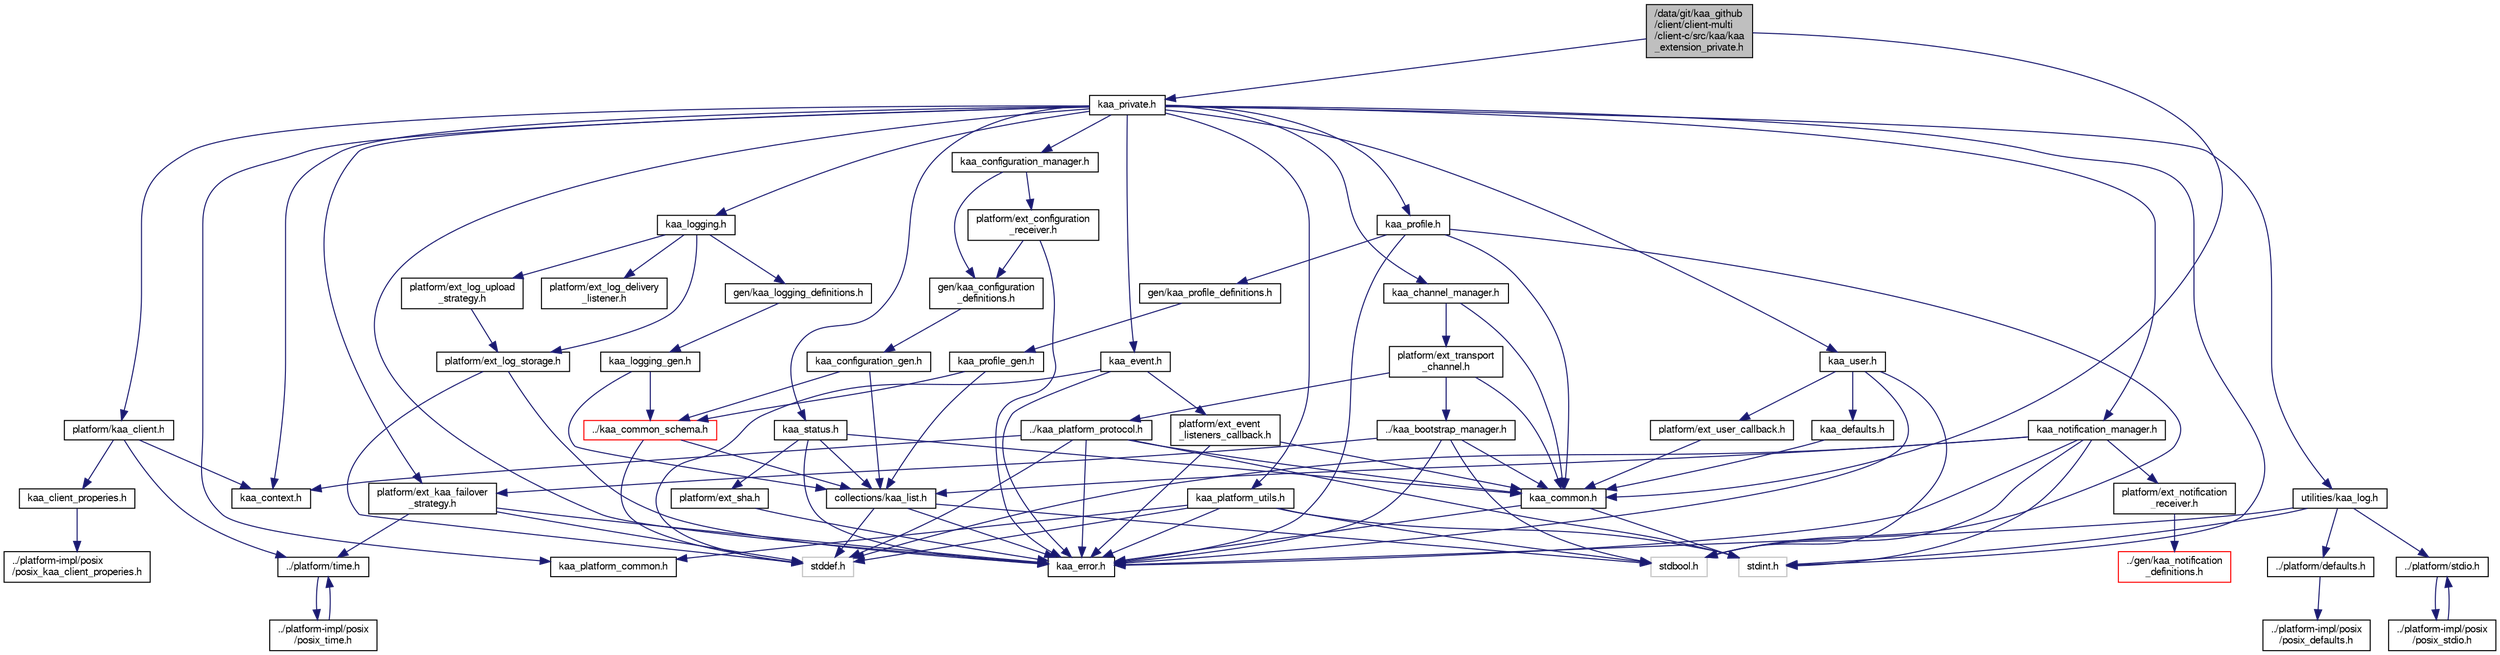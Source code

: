 digraph "/data/git/kaa_github/client/client-multi/client-c/src/kaa/kaa_extension_private.h"
{
  bgcolor="transparent";
  edge [fontname="FreeSans",fontsize="10",labelfontname="FreeSans",labelfontsize="10"];
  node [fontname="FreeSans",fontsize="10",shape=record];
  Node1 [label="/data/git/kaa_github\l/client/client-multi\l/client-c/src/kaa/kaa\l_extension_private.h",height=0.2,width=0.4,color="black", fillcolor="grey75", style="filled" fontcolor="black"];
  Node1 -> Node2 [color="midnightblue",fontsize="10",style="solid",fontname="FreeSans"];
  Node2 [label="kaa_common.h",height=0.2,width=0.4,color="black",URL="$kaa__common_8h.html",tooltip="Common C EP SDK definitions and small utilities. "];
  Node2 -> Node3 [color="midnightblue",fontsize="10",style="solid",fontname="FreeSans"];
  Node3 [label="stdint.h",height=0.2,width=0.4,color="grey75"];
  Node2 -> Node4 [color="midnightblue",fontsize="10",style="solid",fontname="FreeSans"];
  Node4 [label="kaa_error.h",height=0.2,width=0.4,color="black",URL="$kaa__error_8h.html",tooltip="Kaa error codes. "];
  Node1 -> Node5 [color="midnightblue",fontsize="10",style="solid",fontname="FreeSans"];
  Node5 [label="kaa_private.h",height=0.2,width=0.4,color="black",URL="$kaa__private_8h.html"];
  Node5 -> Node4 [color="midnightblue",fontsize="10",style="solid",fontname="FreeSans"];
  Node5 -> Node6 [color="midnightblue",fontsize="10",style="solid",fontname="FreeSans"];
  Node6 [label="kaa_user.h",height=0.2,width=0.4,color="black",URL="$kaa__user_8h.html",tooltip="Endpoint-to-user association management for Kaa C SDK. "];
  Node6 -> Node7 [color="midnightblue",fontsize="10",style="solid",fontname="FreeSans"];
  Node7 [label="stdbool.h",height=0.2,width=0.4,color="grey75"];
  Node6 -> Node4 [color="midnightblue",fontsize="10",style="solid",fontname="FreeSans"];
  Node6 -> Node8 [color="midnightblue",fontsize="10",style="solid",fontname="FreeSans"];
  Node8 [label="kaa_defaults.h",height=0.2,width=0.4,color="black",URL="$kaa__defaults_8h.html"];
  Node8 -> Node2 [color="midnightblue",fontsize="10",style="solid",fontname="FreeSans"];
  Node6 -> Node9 [color="midnightblue",fontsize="10",style="solid",fontname="FreeSans"];
  Node9 [label="platform/ext_user_callback.h",height=0.2,width=0.4,color="black",URL="$ext__user__callback_8h.html",tooltip="External interface for receiving user attachment status used by Kaa User subsystem. Should be implemented to receive user attachment/detachment notifications. "];
  Node9 -> Node2 [color="midnightblue",fontsize="10",style="solid",fontname="FreeSans"];
  Node5 -> Node10 [color="midnightblue",fontsize="10",style="solid",fontname="FreeSans"];
  Node10 [label="kaa_status.h",height=0.2,width=0.4,color="black",URL="$kaa__status_8h.html"];
  Node10 -> Node4 [color="midnightblue",fontsize="10",style="solid",fontname="FreeSans"];
  Node10 -> Node2 [color="midnightblue",fontsize="10",style="solid",fontname="FreeSans"];
  Node10 -> Node11 [color="midnightblue",fontsize="10",style="solid",fontname="FreeSans"];
  Node11 [label="collections/kaa_list.h",height=0.2,width=0.4,color="black",URL="$kaa__list_8h.html"];
  Node11 -> Node7 [color="midnightblue",fontsize="10",style="solid",fontname="FreeSans"];
  Node11 -> Node12 [color="midnightblue",fontsize="10",style="solid",fontname="FreeSans"];
  Node12 [label="stddef.h",height=0.2,width=0.4,color="grey75"];
  Node11 -> Node4 [color="midnightblue",fontsize="10",style="solid",fontname="FreeSans"];
  Node10 -> Node13 [color="midnightblue",fontsize="10",style="solid",fontname="FreeSans"];
  Node13 [label="platform/ext_sha.h",height=0.2,width=0.4,color="black",URL="$ext__sha_8h.html"];
  Node13 -> Node4 [color="midnightblue",fontsize="10",style="solid",fontname="FreeSans"];
  Node5 -> Node14 [color="midnightblue",fontsize="10",style="solid",fontname="FreeSans"];
  Node14 [label="kaa_event.h",height=0.2,width=0.4,color="black",URL="$kaa__event_8h.html",tooltip="Kaa event subsystem API. "];
  Node14 -> Node12 [color="midnightblue",fontsize="10",style="solid",fontname="FreeSans"];
  Node14 -> Node4 [color="midnightblue",fontsize="10",style="solid",fontname="FreeSans"];
  Node14 -> Node15 [color="midnightblue",fontsize="10",style="solid",fontname="FreeSans"];
  Node15 [label="platform/ext_event\l_listeners_callback.h",height=0.2,width=0.4,color="black",URL="$ext__event__listeners__callback_8h.html",tooltip="External interface for receiving event listeners responses used by Kaa Event subsystem. Should be implemented to receive the list of available event listeners. See kaa_event_manager_find_event_listeners for further information. "];
  Node15 -> Node2 [color="midnightblue",fontsize="10",style="solid",fontname="FreeSans"];
  Node15 -> Node4 [color="midnightblue",fontsize="10",style="solid",fontname="FreeSans"];
  Node5 -> Node16 [color="midnightblue",fontsize="10",style="solid",fontname="FreeSans"];
  Node16 [label="kaa_channel_manager.h",height=0.2,width=0.4,color="black",URL="$kaa__channel__manager_8h.html",tooltip="User defined channels manager for Kaa C SDK. "];
  Node16 -> Node2 [color="midnightblue",fontsize="10",style="solid",fontname="FreeSans"];
  Node16 -> Node17 [color="midnightblue",fontsize="10",style="solid",fontname="FreeSans"];
  Node17 [label="platform/ext_transport\l_channel.h",height=0.2,width=0.4,color="black",URL="$ext__transport__channel_8h.html"];
  Node17 -> Node2 [color="midnightblue",fontsize="10",style="solid",fontname="FreeSans"];
  Node17 -> Node18 [color="midnightblue",fontsize="10",style="solid",fontname="FreeSans"];
  Node18 [label="../kaa_platform_protocol.h",height=0.2,width=0.4,color="black",URL="$kaa__platform__protocol_8h.html",tooltip="Kaa binary platform level protocol implementation (org.kaaproject.protocol.platform.binary). "];
  Node18 -> Node3 [color="midnightblue",fontsize="10",style="solid",fontname="FreeSans"];
  Node18 -> Node12 [color="midnightblue",fontsize="10",style="solid",fontname="FreeSans"];
  Node18 -> Node4 [color="midnightblue",fontsize="10",style="solid",fontname="FreeSans"];
  Node18 -> Node19 [color="midnightblue",fontsize="10",style="solid",fontname="FreeSans"];
  Node19 [label="kaa_context.h",height=0.2,width=0.4,color="black",URL="$kaa__context_8h.html",tooltip="Kaa endpoint context definition. "];
  Node18 -> Node2 [color="midnightblue",fontsize="10",style="solid",fontname="FreeSans"];
  Node17 -> Node20 [color="midnightblue",fontsize="10",style="solid",fontname="FreeSans"];
  Node20 [label="../kaa_bootstrap_manager.h",height=0.2,width=0.4,color="black",URL="$kaa__bootstrap__manager_8h.html",tooltip="Management of the Operations servers connection parameters. "];
  Node20 -> Node7 [color="midnightblue",fontsize="10",style="solid",fontname="FreeSans"];
  Node20 -> Node4 [color="midnightblue",fontsize="10",style="solid",fontname="FreeSans"];
  Node20 -> Node2 [color="midnightblue",fontsize="10",style="solid",fontname="FreeSans"];
  Node20 -> Node21 [color="midnightblue",fontsize="10",style="solid",fontname="FreeSans"];
  Node21 [label="platform/ext_kaa_failover\l_strategy.h",height=0.2,width=0.4,color="black",URL="$ext__kaa__failover__strategy_8h.html"];
  Node21 -> Node12 [color="midnightblue",fontsize="10",style="solid",fontname="FreeSans"];
  Node21 -> Node4 [color="midnightblue",fontsize="10",style="solid",fontname="FreeSans"];
  Node21 -> Node22 [color="midnightblue",fontsize="10",style="solid",fontname="FreeSans"];
  Node22 [label="../platform/time.h",height=0.2,width=0.4,color="black",URL="$time_8h.html"];
  Node22 -> Node23 [color="midnightblue",fontsize="10",style="solid",fontname="FreeSans"];
  Node23 [label="../platform-impl/posix\l/posix_time.h",height=0.2,width=0.4,color="black",URL="$posix__time_8h.html"];
  Node23 -> Node22 [color="midnightblue",fontsize="10",style="solid",fontname="FreeSans"];
  Node5 -> Node24 [color="midnightblue",fontsize="10",style="solid",fontname="FreeSans"];
  Node24 [label="kaa_platform_utils.h",height=0.2,width=0.4,color="black",URL="$kaa__platform__utils_8h.html"];
  Node24 -> Node12 [color="midnightblue",fontsize="10",style="solid",fontname="FreeSans"];
  Node24 -> Node3 [color="midnightblue",fontsize="10",style="solid",fontname="FreeSans"];
  Node24 -> Node7 [color="midnightblue",fontsize="10",style="solid",fontname="FreeSans"];
  Node24 -> Node4 [color="midnightblue",fontsize="10",style="solid",fontname="FreeSans"];
  Node24 -> Node25 [color="midnightblue",fontsize="10",style="solid",fontname="FreeSans"];
  Node25 [label="kaa_platform_common.h",height=0.2,width=0.4,color="black",URL="$kaa__platform__common_8h.html"];
  Node5 -> Node26 [color="midnightblue",fontsize="10",style="solid",fontname="FreeSans"];
  Node26 [label="platform/kaa_client.h",height=0.2,width=0.4,color="black",URL="$kaa__client_8h.html"];
  Node26 -> Node22 [color="midnightblue",fontsize="10",style="solid",fontname="FreeSans"];
  Node26 -> Node19 [color="midnightblue",fontsize="10",style="solid",fontname="FreeSans"];
  Node26 -> Node27 [color="midnightblue",fontsize="10",style="solid",fontname="FreeSans"];
  Node27 [label="kaa_client_properies.h",height=0.2,width=0.4,color="black",URL="$kaa__client__properies_8h.html"];
  Node27 -> Node28 [color="midnightblue",fontsize="10",style="solid",fontname="FreeSans"];
  Node28 [label="../platform-impl/posix\l/posix_kaa_client_properies.h",height=0.2,width=0.4,color="black",URL="$posix__kaa__client__properies_8h.html"];
  Node5 -> Node25 [color="midnightblue",fontsize="10",style="solid",fontname="FreeSans"];
  Node5 -> Node3 [color="midnightblue",fontsize="10",style="solid",fontname="FreeSans"];
  Node5 -> Node19 [color="midnightblue",fontsize="10",style="solid",fontname="FreeSans"];
  Node5 -> Node29 [color="midnightblue",fontsize="10",style="solid",fontname="FreeSans"];
  Node29 [label="kaa_profile.h",height=0.2,width=0.4,color="black",URL="$kaa__profile_8h.html",tooltip="Kaa profile reporting API. "];
  Node29 -> Node7 [color="midnightblue",fontsize="10",style="solid",fontname="FreeSans"];
  Node29 -> Node4 [color="midnightblue",fontsize="10",style="solid",fontname="FreeSans"];
  Node29 -> Node2 [color="midnightblue",fontsize="10",style="solid",fontname="FreeSans"];
  Node29 -> Node30 [color="midnightblue",fontsize="10",style="solid",fontname="FreeSans"];
  Node30 [label="gen/kaa_profile_definitions.h",height=0.2,width=0.4,color="black",URL="$kaa__profile__definitions_8h.html"];
  Node30 -> Node31 [color="midnightblue",fontsize="10",style="solid",fontname="FreeSans"];
  Node31 [label="kaa_profile_gen.h",height=0.2,width=0.4,color="black",URL="$kaa__profile__gen_8h.html"];
  Node31 -> Node32 [color="midnightblue",fontsize="10",style="solid",fontname="FreeSans"];
  Node32 [label="../kaa_common_schema.h",height=0.2,width=0.4,color="red",URL="$kaa__common__schema_8h.html"];
  Node32 -> Node12 [color="midnightblue",fontsize="10",style="solid",fontname="FreeSans"];
  Node32 -> Node11 [color="midnightblue",fontsize="10",style="solid",fontname="FreeSans"];
  Node31 -> Node11 [color="midnightblue",fontsize="10",style="solid",fontname="FreeSans"];
  Node5 -> Node33 [color="midnightblue",fontsize="10",style="solid",fontname="FreeSans"];
  Node33 [label="kaa_notification_manager.h",height=0.2,width=0.4,color="black",URL="$kaa__notification__manager_8h.html"];
  Node33 -> Node3 [color="midnightblue",fontsize="10",style="solid",fontname="FreeSans"];
  Node33 -> Node7 [color="midnightblue",fontsize="10",style="solid",fontname="FreeSans"];
  Node33 -> Node12 [color="midnightblue",fontsize="10",style="solid",fontname="FreeSans"];
  Node33 -> Node4 [color="midnightblue",fontsize="10",style="solid",fontname="FreeSans"];
  Node33 -> Node34 [color="midnightblue",fontsize="10",style="solid",fontname="FreeSans"];
  Node34 [label="platform/ext_notification\l_receiver.h",height=0.2,width=0.4,color="black",URL="$ext__notification__receiver_8h.html"];
  Node34 -> Node35 [color="midnightblue",fontsize="10",style="solid",fontname="FreeSans"];
  Node35 [label="../gen/kaa_notification\l_definitions.h",height=0.2,width=0.4,color="red",URL="$kaa__notification__definitions_8h.html"];
  Node33 -> Node11 [color="midnightblue",fontsize="10",style="solid",fontname="FreeSans"];
  Node5 -> Node21 [color="midnightblue",fontsize="10",style="solid",fontname="FreeSans"];
  Node5 -> Node36 [color="midnightblue",fontsize="10",style="solid",fontname="FreeSans"];
  Node36 [label="kaa_configuration_manager.h",height=0.2,width=0.4,color="black",URL="$kaa__configuration__manager_8h.html"];
  Node36 -> Node37 [color="midnightblue",fontsize="10",style="solid",fontname="FreeSans"];
  Node37 [label="gen/kaa_configuration\l_definitions.h",height=0.2,width=0.4,color="black",URL="$kaa__configuration__definitions_8h.html"];
  Node37 -> Node38 [color="midnightblue",fontsize="10",style="solid",fontname="FreeSans"];
  Node38 [label="kaa_configuration_gen.h",height=0.2,width=0.4,color="black",URL="$kaa__configuration__gen_8h.html"];
  Node38 -> Node32 [color="midnightblue",fontsize="10",style="solid",fontname="FreeSans"];
  Node38 -> Node11 [color="midnightblue",fontsize="10",style="solid",fontname="FreeSans"];
  Node36 -> Node39 [color="midnightblue",fontsize="10",style="solid",fontname="FreeSans"];
  Node39 [label="platform/ext_configuration\l_receiver.h",height=0.2,width=0.4,color="black",URL="$ext__configuration__receiver_8h.html",tooltip="External interface for receiving configuration updates used by Kaa Configuration subsystem. Should be implemented to automatically receive configuration updates. "];
  Node39 -> Node4 [color="midnightblue",fontsize="10",style="solid",fontname="FreeSans"];
  Node39 -> Node37 [color="midnightblue",fontsize="10",style="solid",fontname="FreeSans"];
  Node5 -> Node40 [color="midnightblue",fontsize="10",style="solid",fontname="FreeSans"];
  Node40 [label="utilities/kaa_log.h",height=0.2,width=0.4,color="black",URL="$kaa__log_8h.html",tooltip="Simple logger for Kaa C Endpoint. "];
  Node40 -> Node4 [color="midnightblue",fontsize="10",style="solid",fontname="FreeSans"];
  Node40 -> Node41 [color="midnightblue",fontsize="10",style="solid",fontname="FreeSans"];
  Node41 [label="../platform/defaults.h",height=0.2,width=0.4,color="black",URL="$defaults_8h.html"];
  Node41 -> Node42 [color="midnightblue",fontsize="10",style="solid",fontname="FreeSans"];
  Node42 [label="../platform-impl/posix\l/posix_defaults.h",height=0.2,width=0.4,color="black",URL="$posix__defaults_8h.html"];
  Node40 -> Node43 [color="midnightblue",fontsize="10",style="solid",fontname="FreeSans"];
  Node43 [label="../platform/stdio.h",height=0.2,width=0.4,color="black",URL="$stdio_8h.html"];
  Node43 -> Node44 [color="midnightblue",fontsize="10",style="solid",fontname="FreeSans"];
  Node44 [label="../platform-impl/posix\l/posix_stdio.h",height=0.2,width=0.4,color="black",URL="$posix__stdio_8h.html"];
  Node44 -> Node43 [color="midnightblue",fontsize="10",style="solid",fontname="FreeSans"];
  Node40 -> Node3 [color="midnightblue",fontsize="10",style="solid",fontname="FreeSans"];
  Node5 -> Node45 [color="midnightblue",fontsize="10",style="solid",fontname="FreeSans"];
  Node45 [label="kaa_logging.h",height=0.2,width=0.4,color="black",URL="$kaa__logging_8h.html",tooltip="Kaa data logging subsystem API. "];
  Node45 -> Node46 [color="midnightblue",fontsize="10",style="solid",fontname="FreeSans"];
  Node46 [label="gen/kaa_logging_definitions.h",height=0.2,width=0.4,color="black",URL="$kaa__logging__definitions_8h.html"];
  Node46 -> Node47 [color="midnightblue",fontsize="10",style="solid",fontname="FreeSans"];
  Node47 [label="kaa_logging_gen.h",height=0.2,width=0.4,color="black",URL="$kaa__logging__gen_8h.html"];
  Node47 -> Node32 [color="midnightblue",fontsize="10",style="solid",fontname="FreeSans"];
  Node47 -> Node11 [color="midnightblue",fontsize="10",style="solid",fontname="FreeSans"];
  Node45 -> Node48 [color="midnightblue",fontsize="10",style="solid",fontname="FreeSans"];
  Node48 [label="platform/ext_log_storage.h",height=0.2,width=0.4,color="black",URL="$ext__log__storage_8h.html",tooltip="External log storage interface used by Kaa data collection subsystem to temporarily store the logs be..."];
  Node48 -> Node12 [color="midnightblue",fontsize="10",style="solid",fontname="FreeSans"];
  Node48 -> Node4 [color="midnightblue",fontsize="10",style="solid",fontname="FreeSans"];
  Node45 -> Node49 [color="midnightblue",fontsize="10",style="solid",fontname="FreeSans"];
  Node49 [label="platform/ext_log_upload\l_strategy.h",height=0.2,width=0.4,color="black",URL="$ext__log__upload__strategy_8h.html",tooltip="External log upload strategy interface used by Kaa data collection subsystem to decide when to upload..."];
  Node49 -> Node48 [color="midnightblue",fontsize="10",style="solid",fontname="FreeSans"];
  Node45 -> Node50 [color="midnightblue",fontsize="10",style="solid",fontname="FreeSans"];
  Node50 [label="platform/ext_log_delivery\l_listener.h",height=0.2,width=0.4,color="black",URL="$ext__log__delivery__listener_8h.html",tooltip="External log delivery listener interfaces. "];
}
